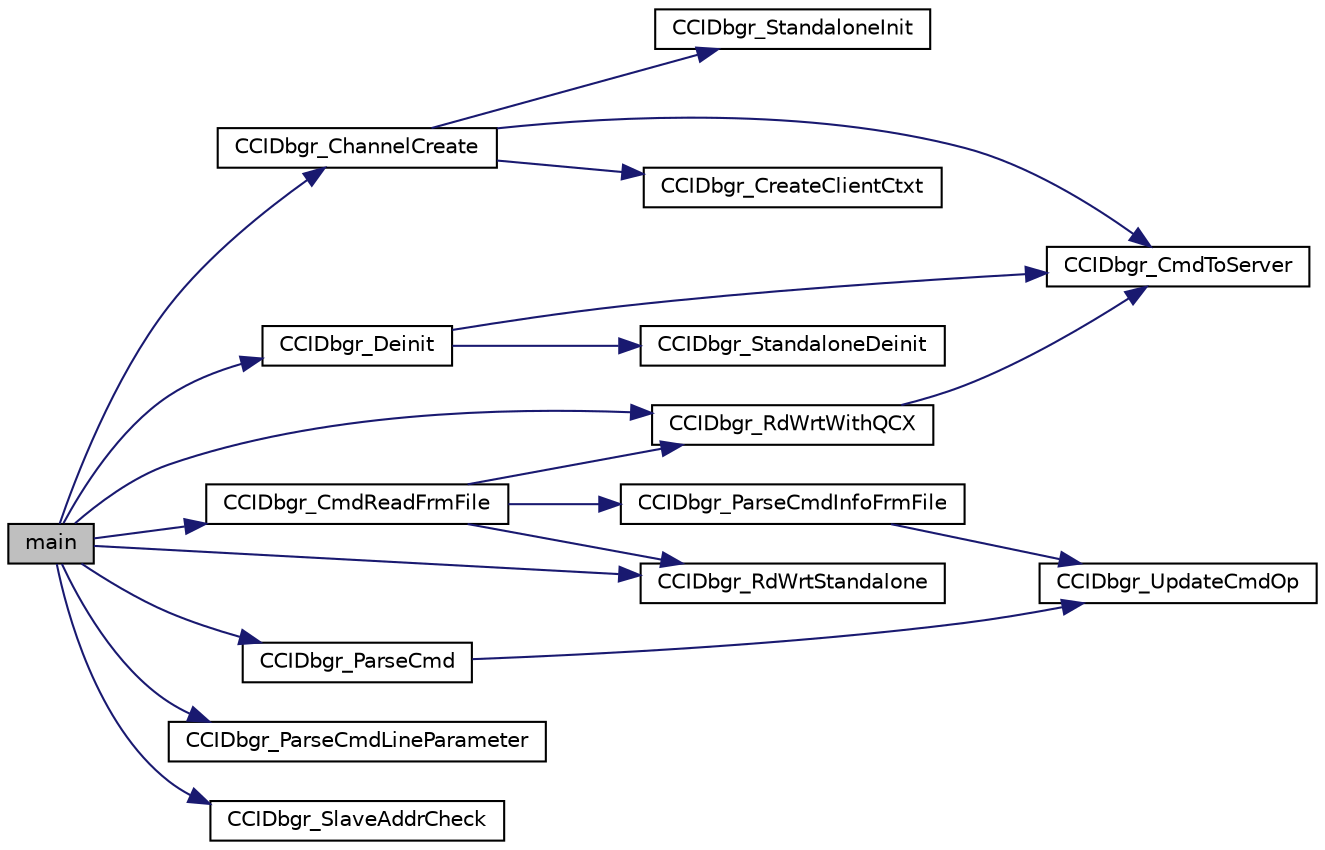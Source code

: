 digraph "main"
{
 // LATEX_PDF_SIZE
  edge [fontname="Helvetica",fontsize="10",labelfontname="Helvetica",labelfontsize="10"];
  node [fontname="Helvetica",fontsize="10",shape=record];
  rankdir="LR";
  Node1 [label="main",height=0.2,width=0.4,color="black", fillcolor="grey75", style="filled", fontcolor="black",tooltip=" "];
  Node1 -> Node2 [color="midnightblue",fontsize="10",style="solid"];
  Node2 [label="CCIDbgr_ChannelCreate",height=0.2,width=0.4,color="black", fillcolor="white", style="filled",URL="$qcx__ccidbgr_8c.html#a98c048fa6a37895191566e4121f95574",tooltip=" "];
  Node2 -> Node3 [color="midnightblue",fontsize="10",style="solid"];
  Node3 [label="CCIDbgr_CmdToServer",height=0.2,width=0.4,color="black", fillcolor="white", style="filled",URL="$qcx__ccidbgr_8c.html#a26b31ac5b6c8f6ff5952fa289e25e850",tooltip=" "];
  Node2 -> Node4 [color="midnightblue",fontsize="10",style="solid"];
  Node4 [label="CCIDbgr_CreateClientCtxt",height=0.2,width=0.4,color="black", fillcolor="white", style="filled",URL="$qcx__ccidbgr_8c.html#ad4f20b2b1c9b20a63d9d503336b02b7e",tooltip=" "];
  Node2 -> Node5 [color="midnightblue",fontsize="10",style="solid"];
  Node5 [label="CCIDbgr_StandaloneInit",height=0.2,width=0.4,color="black", fillcolor="white", style="filled",URL="$qcx__ccidbgr_8c.html#ab63aa690412bd6a35b9e21d706d0ef06",tooltip=" "];
  Node1 -> Node6 [color="midnightblue",fontsize="10",style="solid"];
  Node6 [label="CCIDbgr_CmdReadFrmFile",height=0.2,width=0.4,color="black", fillcolor="white", style="filled",URL="$qcx__ccidbgr_8c.html#a670aa2d587eddd3b2d7759e1cec916fe",tooltip=" "];
  Node6 -> Node7 [color="midnightblue",fontsize="10",style="solid"];
  Node7 [label="CCIDbgr_ParseCmdInfoFrmFile",height=0.2,width=0.4,color="black", fillcolor="white", style="filled",URL="$qcx__ccidbgr_8c.html#ab4dd09aa07e3b9f876ea58294ba4cb22",tooltip=" "];
  Node7 -> Node8 [color="midnightblue",fontsize="10",style="solid"];
  Node8 [label="CCIDbgr_UpdateCmdOp",height=0.2,width=0.4,color="black", fillcolor="white", style="filled",URL="$qcx__ccidbgr_8c.html#a466b649a0285f8f0b420cd4aff4725b1",tooltip=" "];
  Node6 -> Node9 [color="midnightblue",fontsize="10",style="solid"];
  Node9 [label="CCIDbgr_RdWrtStandalone",height=0.2,width=0.4,color="black", fillcolor="white", style="filled",URL="$qcx__ccidbgr_8c.html#a2f8195a793783a911a10fff067f1eacd",tooltip=" "];
  Node6 -> Node10 [color="midnightblue",fontsize="10",style="solid"];
  Node10 [label="CCIDbgr_RdWrtWithQCX",height=0.2,width=0.4,color="black", fillcolor="white", style="filled",URL="$qcx__ccidbgr_8c.html#a2a1407de761a09a4ba814112e497495b",tooltip=" "];
  Node10 -> Node3 [color="midnightblue",fontsize="10",style="solid"];
  Node1 -> Node11 [color="midnightblue",fontsize="10",style="solid"];
  Node11 [label="CCIDbgr_Deinit",height=0.2,width=0.4,color="black", fillcolor="white", style="filled",URL="$qcx__ccidbgr_8c.html#acd9bf146fd5ec2a466a1009a41ae6fde",tooltip=" "];
  Node11 -> Node3 [color="midnightblue",fontsize="10",style="solid"];
  Node11 -> Node12 [color="midnightblue",fontsize="10",style="solid"];
  Node12 [label="CCIDbgr_StandaloneDeinit",height=0.2,width=0.4,color="black", fillcolor="white", style="filled",URL="$qcx__ccidbgr_8c.html#aebfe96b19c3f14bc421dd83eb4fec7c6",tooltip=" "];
  Node1 -> Node13 [color="midnightblue",fontsize="10",style="solid"];
  Node13 [label="CCIDbgr_ParseCmd",height=0.2,width=0.4,color="black", fillcolor="white", style="filled",URL="$qcx__ccidbgr_8c.html#a3d909604aaf1501382f0cb6c04a2bb9d",tooltip=" "];
  Node13 -> Node8 [color="midnightblue",fontsize="10",style="solid"];
  Node1 -> Node14 [color="midnightblue",fontsize="10",style="solid"];
  Node14 [label="CCIDbgr_ParseCmdLineParameter",height=0.2,width=0.4,color="black", fillcolor="white", style="filled",URL="$qcx__ccidbgr_8c.html#a0b2919140dfe1c3a5773a8a71113e22a",tooltip=" "];
  Node1 -> Node9 [color="midnightblue",fontsize="10",style="solid"];
  Node1 -> Node10 [color="midnightblue",fontsize="10",style="solid"];
  Node1 -> Node15 [color="midnightblue",fontsize="10",style="solid"];
  Node15 [label="CCIDbgr_SlaveAddrCheck",height=0.2,width=0.4,color="black", fillcolor="white", style="filled",URL="$qcx__ccidbgr_8c.html#a6cb992bcbe38a7849972dcf12ff3fe17",tooltip=" "];
}
